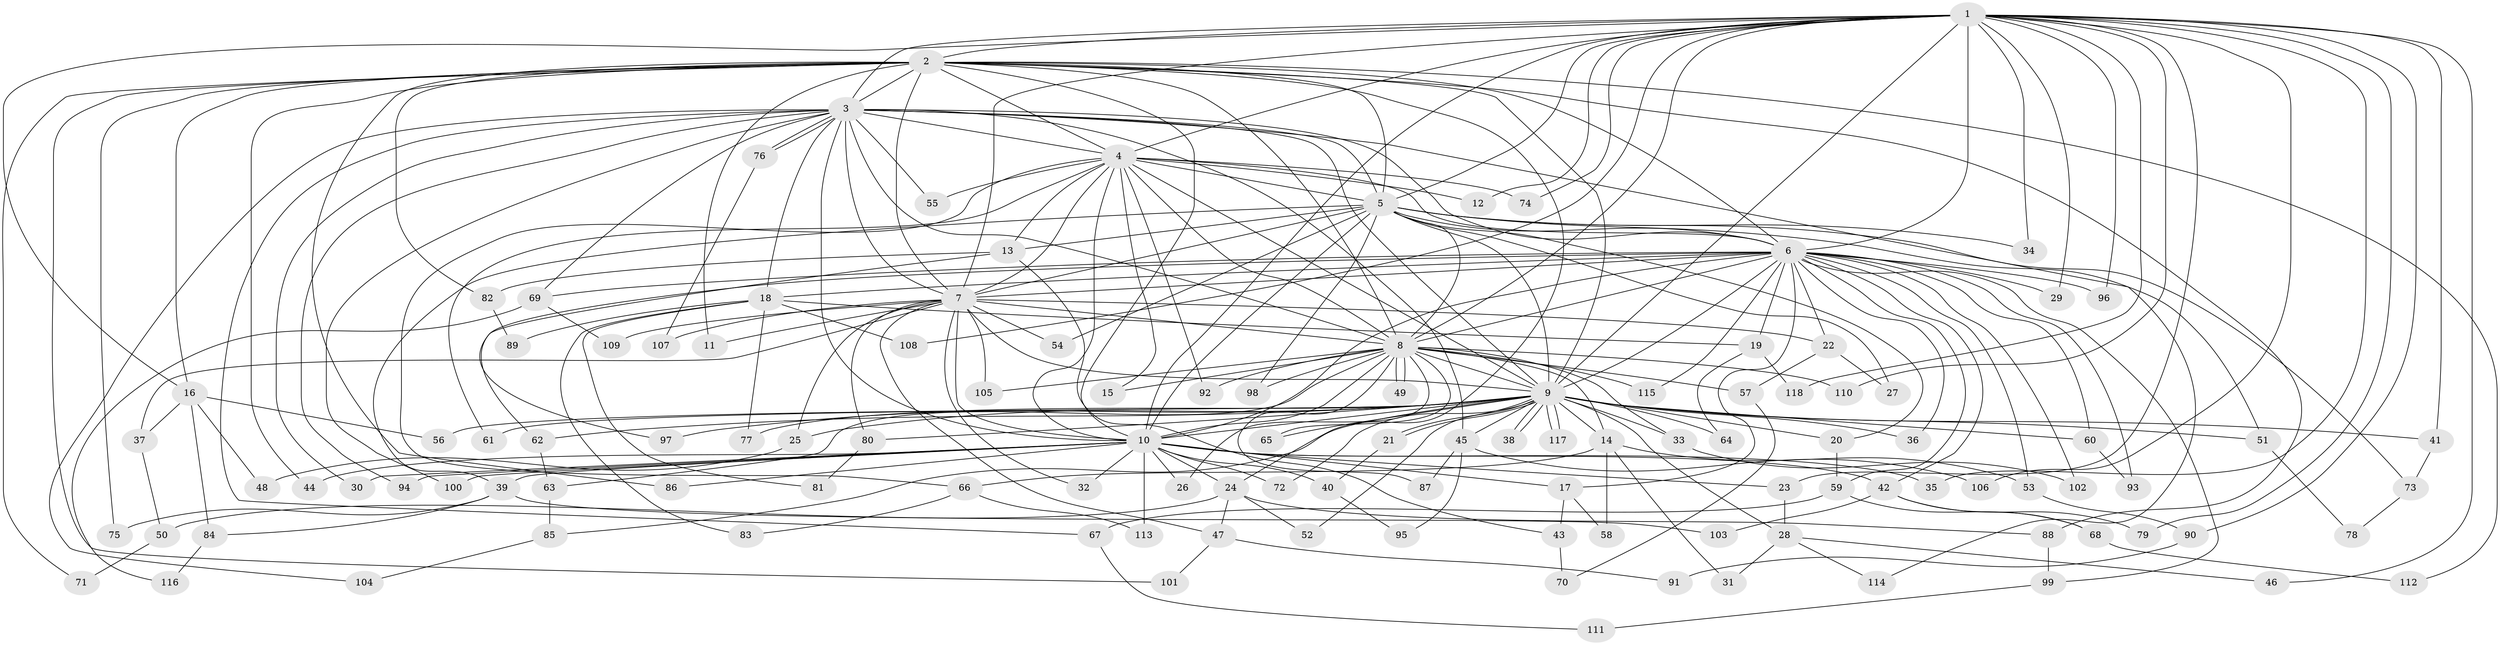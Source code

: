 // Generated by graph-tools (version 1.1) at 2025/01/03/09/25 03:01:30]
// undirected, 118 vertices, 261 edges
graph export_dot {
graph [start="1"]
  node [color=gray90,style=filled];
  1;
  2;
  3;
  4;
  5;
  6;
  7;
  8;
  9;
  10;
  11;
  12;
  13;
  14;
  15;
  16;
  17;
  18;
  19;
  20;
  21;
  22;
  23;
  24;
  25;
  26;
  27;
  28;
  29;
  30;
  31;
  32;
  33;
  34;
  35;
  36;
  37;
  38;
  39;
  40;
  41;
  42;
  43;
  44;
  45;
  46;
  47;
  48;
  49;
  50;
  51;
  52;
  53;
  54;
  55;
  56;
  57;
  58;
  59;
  60;
  61;
  62;
  63;
  64;
  65;
  66;
  67;
  68;
  69;
  70;
  71;
  72;
  73;
  74;
  75;
  76;
  77;
  78;
  79;
  80;
  81;
  82;
  83;
  84;
  85;
  86;
  87;
  88;
  89;
  90;
  91;
  92;
  93;
  94;
  95;
  96;
  97;
  98;
  99;
  100;
  101;
  102;
  103;
  104;
  105;
  106;
  107;
  108;
  109;
  110;
  111;
  112;
  113;
  114;
  115;
  116;
  117;
  118;
  1 -- 2;
  1 -- 3;
  1 -- 4;
  1 -- 5;
  1 -- 6;
  1 -- 7;
  1 -- 8;
  1 -- 9;
  1 -- 10;
  1 -- 12;
  1 -- 16;
  1 -- 23;
  1 -- 29;
  1 -- 34;
  1 -- 35;
  1 -- 41;
  1 -- 46;
  1 -- 74;
  1 -- 79;
  1 -- 90;
  1 -- 96;
  1 -- 106;
  1 -- 108;
  1 -- 110;
  1 -- 118;
  2 -- 3;
  2 -- 4;
  2 -- 5;
  2 -- 6;
  2 -- 7;
  2 -- 8;
  2 -- 9;
  2 -- 10;
  2 -- 11;
  2 -- 16;
  2 -- 24;
  2 -- 44;
  2 -- 71;
  2 -- 75;
  2 -- 82;
  2 -- 86;
  2 -- 88;
  2 -- 101;
  2 -- 112;
  3 -- 4;
  3 -- 5;
  3 -- 6;
  3 -- 7;
  3 -- 8;
  3 -- 9;
  3 -- 10;
  3 -- 18;
  3 -- 30;
  3 -- 45;
  3 -- 55;
  3 -- 67;
  3 -- 69;
  3 -- 76;
  3 -- 76;
  3 -- 94;
  3 -- 100;
  3 -- 104;
  3 -- 114;
  4 -- 5;
  4 -- 6;
  4 -- 7;
  4 -- 8;
  4 -- 9;
  4 -- 10;
  4 -- 12;
  4 -- 13;
  4 -- 15;
  4 -- 55;
  4 -- 61;
  4 -- 66;
  4 -- 74;
  4 -- 92;
  5 -- 6;
  5 -- 7;
  5 -- 8;
  5 -- 9;
  5 -- 10;
  5 -- 13;
  5 -- 20;
  5 -- 27;
  5 -- 34;
  5 -- 39;
  5 -- 51;
  5 -- 54;
  5 -- 73;
  5 -- 98;
  6 -- 7;
  6 -- 8;
  6 -- 9;
  6 -- 10;
  6 -- 17;
  6 -- 18;
  6 -- 19;
  6 -- 22;
  6 -- 29;
  6 -- 36;
  6 -- 42;
  6 -- 53;
  6 -- 59;
  6 -- 60;
  6 -- 62;
  6 -- 69;
  6 -- 93;
  6 -- 96;
  6 -- 99;
  6 -- 102;
  6 -- 115;
  7 -- 8;
  7 -- 9;
  7 -- 10;
  7 -- 11;
  7 -- 22;
  7 -- 25;
  7 -- 32;
  7 -- 37;
  7 -- 47;
  7 -- 54;
  7 -- 80;
  7 -- 105;
  7 -- 107;
  7 -- 109;
  8 -- 9;
  8 -- 10;
  8 -- 14;
  8 -- 15;
  8 -- 26;
  8 -- 33;
  8 -- 49;
  8 -- 49;
  8 -- 57;
  8 -- 63;
  8 -- 65;
  8 -- 87;
  8 -- 92;
  8 -- 98;
  8 -- 105;
  8 -- 110;
  8 -- 115;
  9 -- 10;
  9 -- 14;
  9 -- 20;
  9 -- 21;
  9 -- 21;
  9 -- 25;
  9 -- 28;
  9 -- 33;
  9 -- 36;
  9 -- 38;
  9 -- 38;
  9 -- 41;
  9 -- 45;
  9 -- 51;
  9 -- 52;
  9 -- 56;
  9 -- 60;
  9 -- 61;
  9 -- 62;
  9 -- 64;
  9 -- 65;
  9 -- 72;
  9 -- 77;
  9 -- 80;
  9 -- 85;
  9 -- 97;
  9 -- 117;
  9 -- 117;
  10 -- 17;
  10 -- 23;
  10 -- 24;
  10 -- 26;
  10 -- 30;
  10 -- 32;
  10 -- 35;
  10 -- 39;
  10 -- 40;
  10 -- 42;
  10 -- 44;
  10 -- 72;
  10 -- 86;
  10 -- 94;
  10 -- 100;
  10 -- 113;
  13 -- 43;
  13 -- 82;
  13 -- 97;
  14 -- 31;
  14 -- 53;
  14 -- 58;
  14 -- 66;
  16 -- 37;
  16 -- 48;
  16 -- 56;
  16 -- 84;
  17 -- 43;
  17 -- 58;
  18 -- 19;
  18 -- 77;
  18 -- 81;
  18 -- 83;
  18 -- 89;
  18 -- 108;
  19 -- 64;
  19 -- 118;
  20 -- 59;
  21 -- 40;
  22 -- 27;
  22 -- 57;
  23 -- 28;
  24 -- 47;
  24 -- 50;
  24 -- 52;
  24 -- 88;
  25 -- 48;
  28 -- 31;
  28 -- 46;
  28 -- 114;
  33 -- 102;
  37 -- 50;
  39 -- 75;
  39 -- 84;
  39 -- 103;
  40 -- 95;
  41 -- 73;
  42 -- 68;
  42 -- 79;
  42 -- 103;
  43 -- 70;
  45 -- 87;
  45 -- 95;
  45 -- 106;
  47 -- 91;
  47 -- 101;
  50 -- 71;
  51 -- 78;
  53 -- 90;
  57 -- 70;
  59 -- 67;
  59 -- 68;
  60 -- 93;
  62 -- 63;
  63 -- 85;
  66 -- 83;
  66 -- 113;
  67 -- 111;
  68 -- 112;
  69 -- 109;
  69 -- 116;
  73 -- 78;
  76 -- 107;
  80 -- 81;
  82 -- 89;
  84 -- 116;
  85 -- 104;
  88 -- 99;
  90 -- 91;
  99 -- 111;
}
